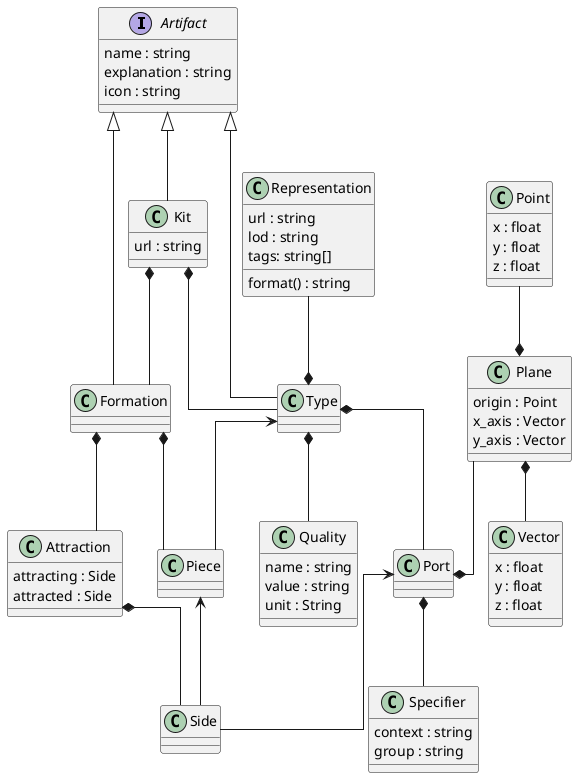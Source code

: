 @startuml "data architecture"
skinparam linetype ortho

interface Artifact {
    name : string
    explanation : string
    icon : string
}

class Kit {
    url : string
}

class Type {
}

class Representation{
    url : string
    lod : string
    tags: string[]
    format() : string
}

class Point {
    x : float
    y : float
    z : float
}

class Vector {
    x : float
    y : float
    z : float
}

class Plane {
    origin : Point
    x_axis : Vector
    y_axis : Vector
}

class Port {
}

class Quality {
    name : string
    value : string
    unit : String
}

class Specifier {
    context : string
    group : string
}

class Piece{
}

class Attraction {
    attracting : Side
    attracted : Side
}

class Side {
}

class Formation {
}


Kit *-- Type
Kit *-- Formation
Representation --* Type
Type *-- Port
Type *-- Quality
Formation *-- Piece
Formation *-- Attraction
Attraction *-- Side
Port *--  Specifier
Plane --* Port
Point --*  Plane
Plane *-- Vector
Type <-- Piece
Piece <-- Side
Port <-- Side

Artifact <|-- Kit
Artifact <|-- Type
Artifact <|-- Formation


@enduml